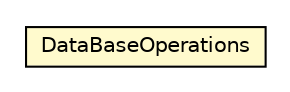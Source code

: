 #!/usr/local/bin/dot
#
# Class diagram 
# Generated by UMLGraph version R5_6-24-gf6e263 (http://www.umlgraph.org/)
#

digraph G {
	edge [fontname="Helvetica",fontsize=10,labelfontname="Helvetica",labelfontsize=10];
	node [fontname="Helvetica",fontsize=10,shape=plaintext];
	nodesep=0.25;
	ranksep=0.5;
	// com.elte.osz.logic.phprequest.DataBaseOperations
	c314 [label=<<table title="com.elte.osz.logic.phprequest.DataBaseOperations" border="0" cellborder="1" cellspacing="0" cellpadding="2" port="p" bgcolor="lemonChiffon" href="./DataBaseOperations.html">
		<tr><td><table border="0" cellspacing="0" cellpadding="1">
<tr><td align="center" balign="center"> DataBaseOperations </td></tr>
		</table></td></tr>
		</table>>, URL="./DataBaseOperations.html", fontname="Helvetica", fontcolor="black", fontsize=10.0];
}

